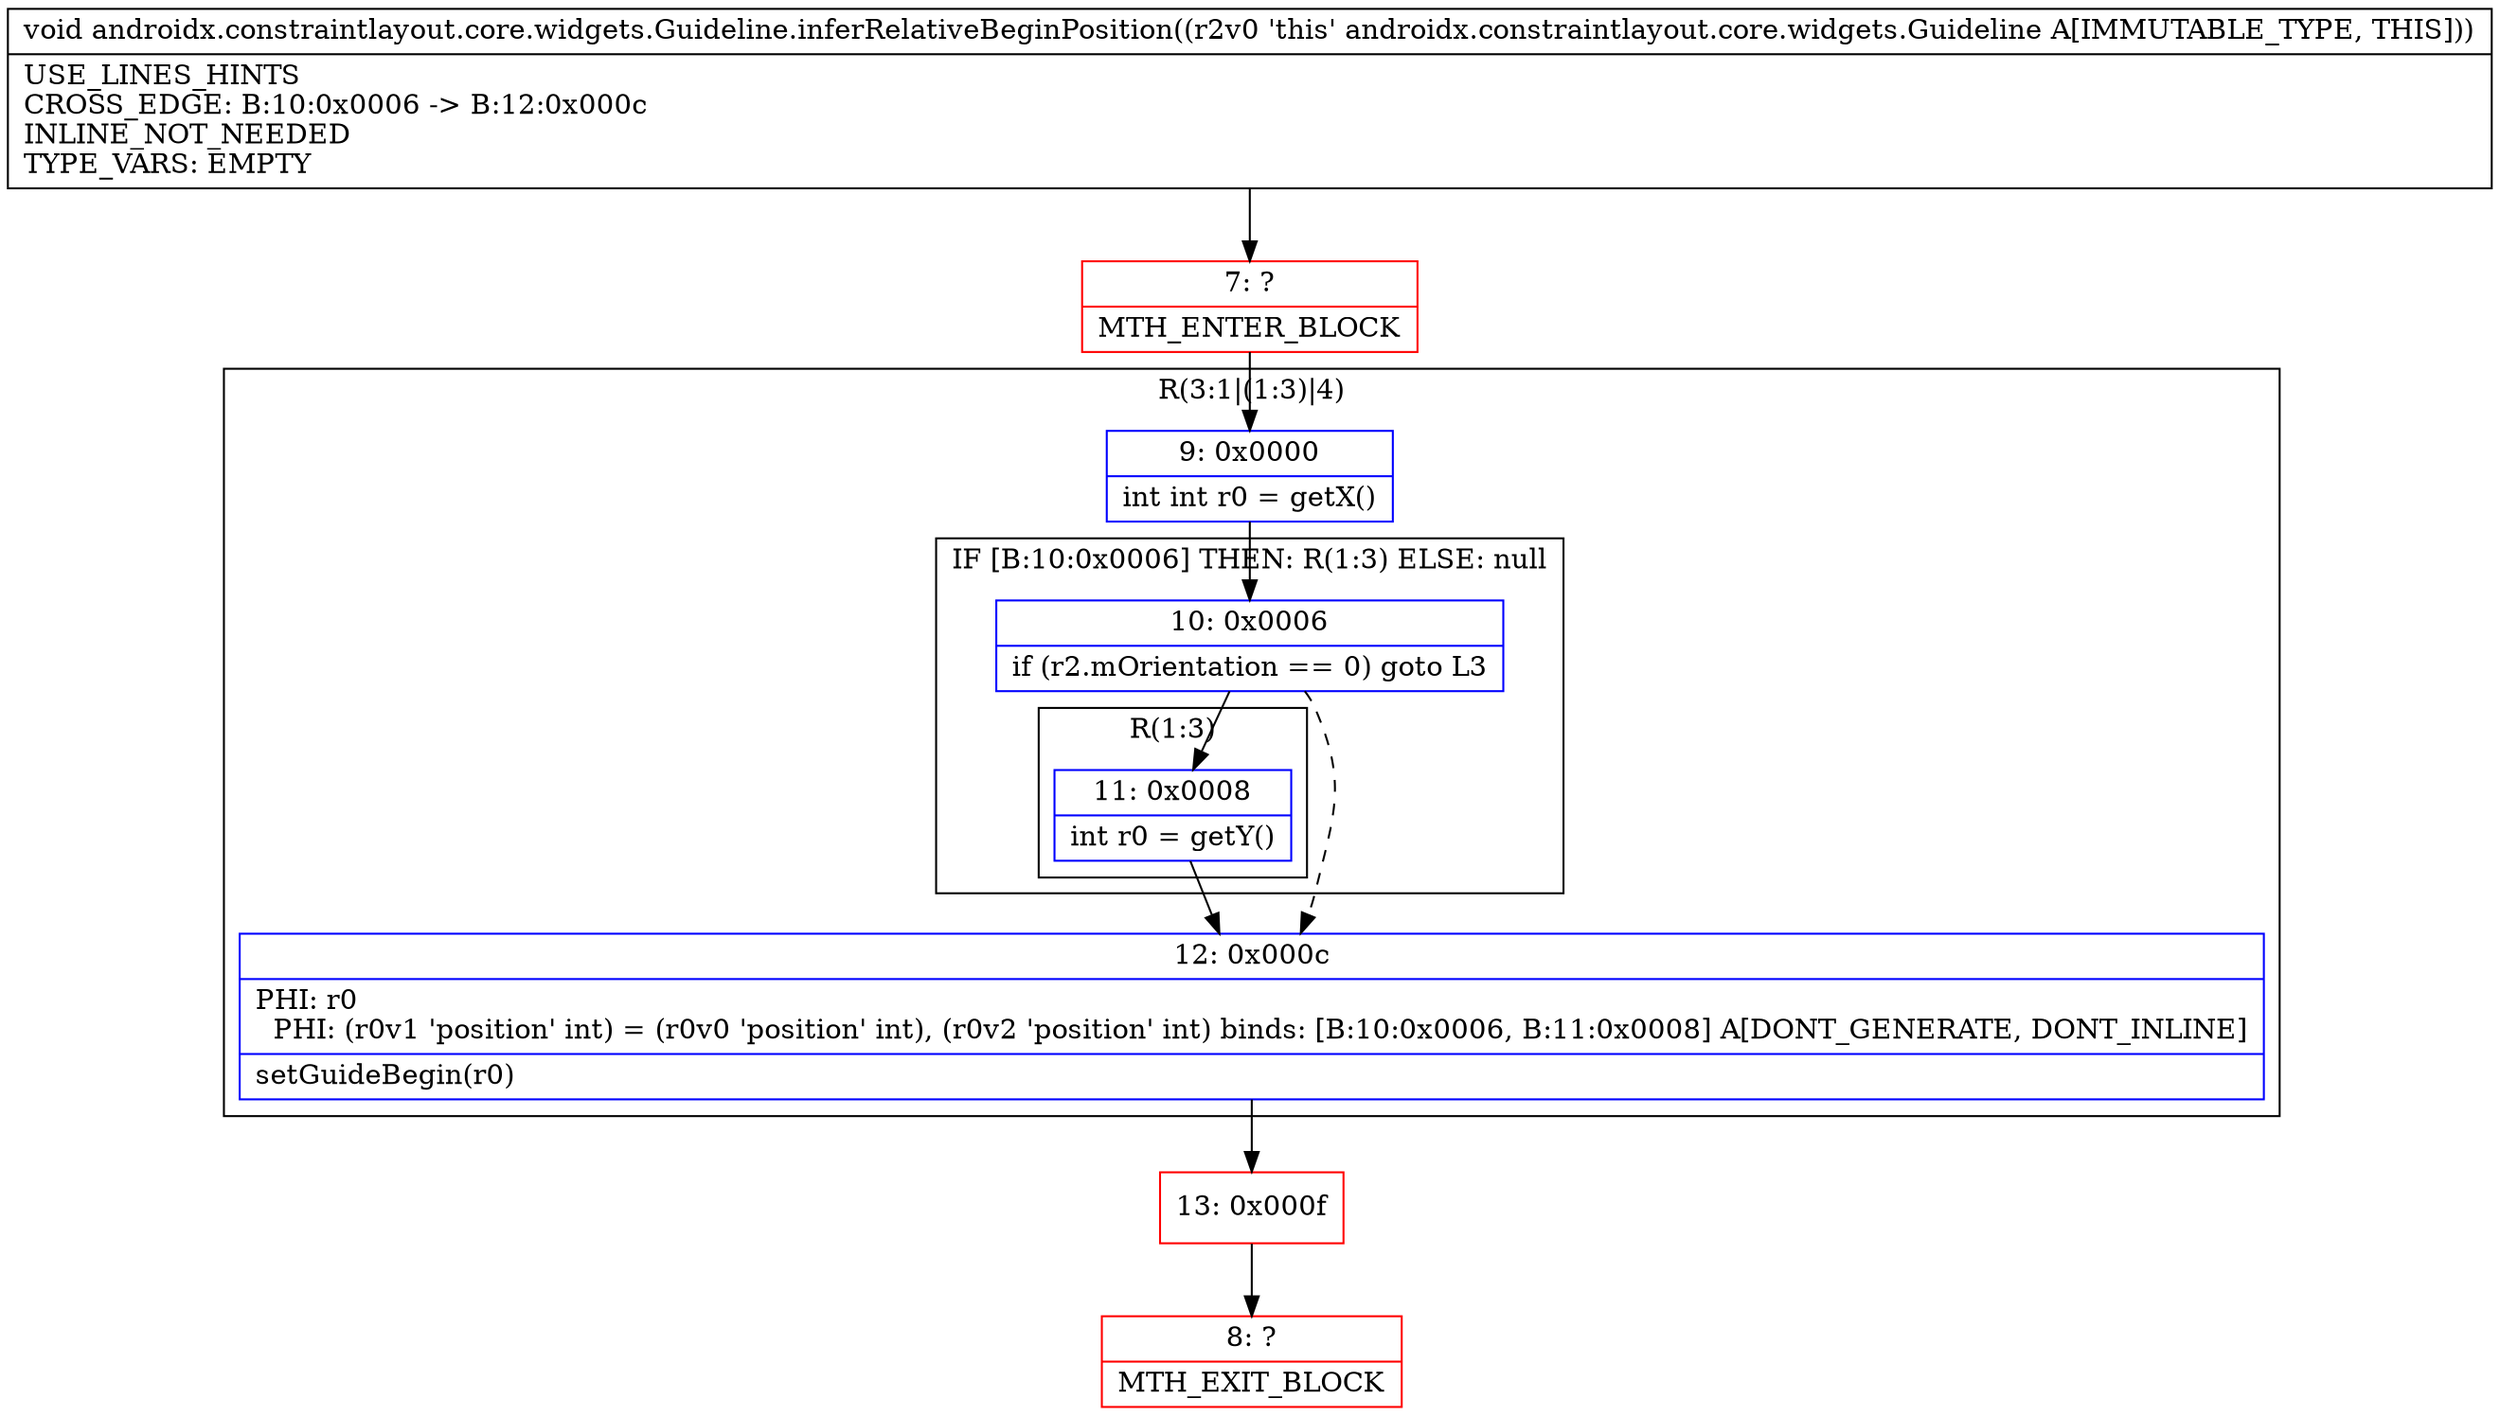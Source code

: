 digraph "CFG forandroidx.constraintlayout.core.widgets.Guideline.inferRelativeBeginPosition()V" {
subgraph cluster_Region_399439938 {
label = "R(3:1|(1:3)|4)";
node [shape=record,color=blue];
Node_9 [shape=record,label="{9\:\ 0x0000|int int r0 = getX()\l}"];
subgraph cluster_IfRegion_89477372 {
label = "IF [B:10:0x0006] THEN: R(1:3) ELSE: null";
node [shape=record,color=blue];
Node_10 [shape=record,label="{10\:\ 0x0006|if (r2.mOrientation == 0) goto L3\l}"];
subgraph cluster_Region_3101986 {
label = "R(1:3)";
node [shape=record,color=blue];
Node_11 [shape=record,label="{11\:\ 0x0008|int r0 = getY()\l}"];
}
}
Node_12 [shape=record,label="{12\:\ 0x000c|PHI: r0 \l  PHI: (r0v1 'position' int) = (r0v0 'position' int), (r0v2 'position' int) binds: [B:10:0x0006, B:11:0x0008] A[DONT_GENERATE, DONT_INLINE]\l|setGuideBegin(r0)\l}"];
}
Node_7 [shape=record,color=red,label="{7\:\ ?|MTH_ENTER_BLOCK\l}"];
Node_13 [shape=record,color=red,label="{13\:\ 0x000f}"];
Node_8 [shape=record,color=red,label="{8\:\ ?|MTH_EXIT_BLOCK\l}"];
MethodNode[shape=record,label="{void androidx.constraintlayout.core.widgets.Guideline.inferRelativeBeginPosition((r2v0 'this' androidx.constraintlayout.core.widgets.Guideline A[IMMUTABLE_TYPE, THIS]))  | USE_LINES_HINTS\lCROSS_EDGE: B:10:0x0006 \-\> B:12:0x000c\lINLINE_NOT_NEEDED\lTYPE_VARS: EMPTY\l}"];
MethodNode -> Node_7;Node_9 -> Node_10;
Node_10 -> Node_11;
Node_10 -> Node_12[style=dashed];
Node_11 -> Node_12;
Node_12 -> Node_13;
Node_7 -> Node_9;
Node_13 -> Node_8;
}

